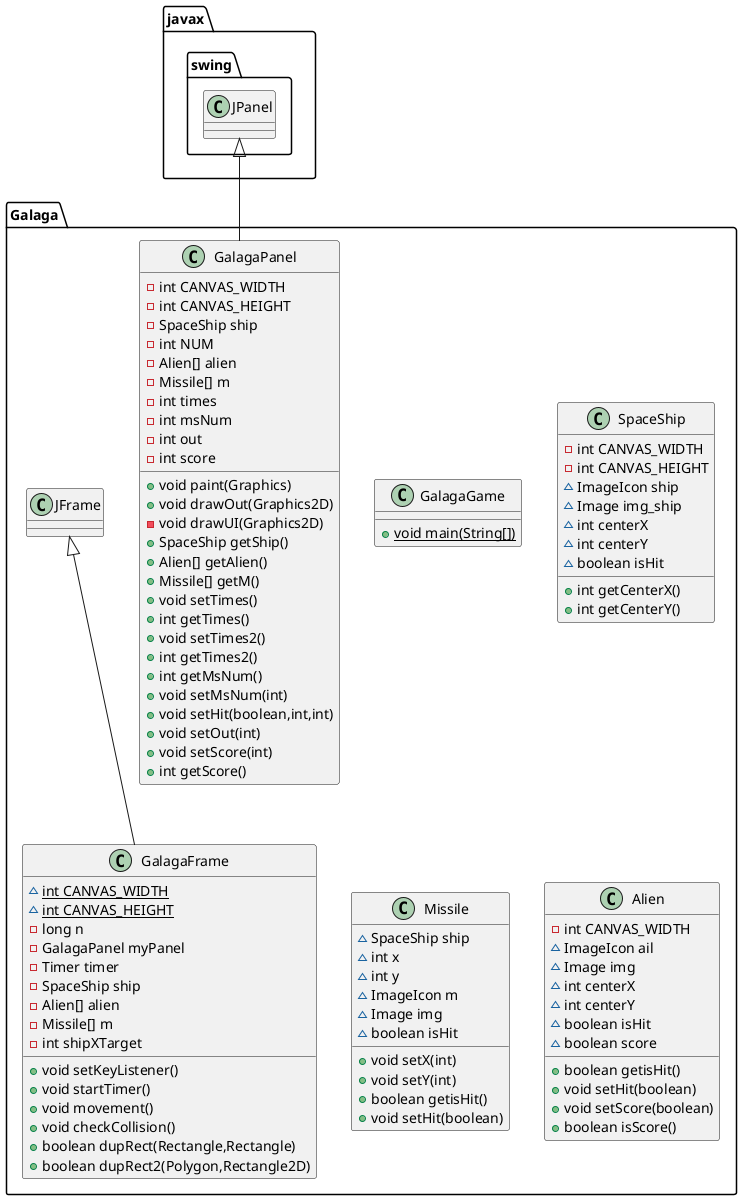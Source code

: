 @startuml
class Galaga.GalagaFrame {
~ {static} int CANVAS_WIDTH
~ {static} int CANVAS_HEIGHT
- long n
- GalagaPanel myPanel
- Timer timer
- SpaceShip ship
- Alien[] alien
- Missile[] m
- int shipXTarget
+ void setKeyListener()
+ void startTimer()
+ void movement()
+ void checkCollision()
+ boolean dupRect(Rectangle,Rectangle)
+ boolean dupRect2(Polygon,Rectangle2D)
}
class Galaga.GalagaGame {
+ {static} void main(String[])
}
class Galaga.SpaceShip {
- int CANVAS_WIDTH
- int CANVAS_HEIGHT
~ ImageIcon ship
~ Image img_ship
~ int centerX
~ int centerY
~ boolean isHit
+ int getCenterX()
+ int getCenterY()
}
class Galaga.Missile {
~ SpaceShip ship
~ int x
~ int y
~ ImageIcon m
~ Image img
~ boolean isHit
+ void setX(int)
+ void setY(int)
+ boolean getisHit()
+ void setHit(boolean)
}
class Galaga.GalagaPanel {
- int CANVAS_WIDTH
- int CANVAS_HEIGHT
- SpaceShip ship
- int NUM
- Alien[] alien
- Missile[] m
- int times
- int msNum
- int out
- int score
+ void paint(Graphics)
+ void drawOut(Graphics2D)
- void drawUI(Graphics2D)
+ SpaceShip getShip()
+ Alien[] getAlien()
+ Missile[] getM()
+ void setTimes()
+ int getTimes()
+ void setTimes2()
+ int getTimes2()
+ int getMsNum()
+ void setMsNum(int)
+ void setHit(boolean,int,int)
+ void setOut(int)
+ void setScore(int)
+ int getScore()
}
class Galaga.Alien {
- int CANVAS_WIDTH
~ ImageIcon ail
~ Image img
~ int centerX
~ int centerY
~ boolean isHit
~ boolean score
+ boolean getisHit()
+ void setHit(boolean)
+ void setScore(boolean)
+ boolean isScore()
}


Galaga.JFrame <|-- Galaga.GalagaFrame
javax.swing.JPanel <|-- Galaga.GalagaPanel
@enduml